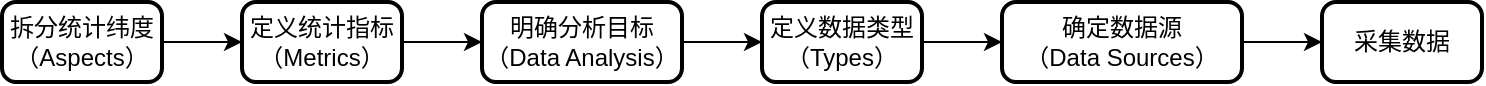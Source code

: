 <mxfile version="14.4.8" type="device"><diagram id="bLxudtKhZkq1rcRNf9k2" name="第 1 页"><mxGraphModel dx="946" dy="506" grid="1" gridSize="10" guides="1" tooltips="1" connect="1" arrows="1" fold="1" page="1" pageScale="1" pageWidth="1100" pageHeight="850" math="0" shadow="0"><root><mxCell id="0"/><mxCell id="1" parent="0"/><mxCell id="m1i-ZjIA8hzz1z4mjUw6-1" style="edgeStyle=orthogonalEdgeStyle;rounded=0;orthogonalLoop=1;jettySize=auto;html=1;entryX=0;entryY=0.5;entryDx=0;entryDy=0;" edge="1" parent="1" source="m1i-ZjIA8hzz1z4mjUw6-2" target="m1i-ZjIA8hzz1z4mjUw6-4"><mxGeometry relative="1" as="geometry"/></mxCell><mxCell id="m1i-ZjIA8hzz1z4mjUw6-2" value="拆分统计纬度&lt;br&gt;（Aspects）" style="rounded=1;whiteSpace=wrap;html=1;absoluteArcSize=1;arcSize=14;strokeWidth=2;" vertex="1" parent="1"><mxGeometry x="50" y="130" width="80" height="40" as="geometry"/></mxCell><mxCell id="m1i-ZjIA8hzz1z4mjUw6-3" style="edgeStyle=orthogonalEdgeStyle;rounded=0;orthogonalLoop=1;jettySize=auto;html=1;entryX=0;entryY=0.5;entryDx=0;entryDy=0;" edge="1" parent="1" source="m1i-ZjIA8hzz1z4mjUw6-4" target="m1i-ZjIA8hzz1z4mjUw6-11"><mxGeometry relative="1" as="geometry"/></mxCell><mxCell id="m1i-ZjIA8hzz1z4mjUw6-4" value="定义统计指标&lt;br&gt;（Metrics）" style="rounded=1;whiteSpace=wrap;html=1;absoluteArcSize=1;arcSize=14;strokeWidth=2;" vertex="1" parent="1"><mxGeometry x="170" y="130" width="80" height="40" as="geometry"/></mxCell><mxCell id="m1i-ZjIA8hzz1z4mjUw6-5" style="edgeStyle=orthogonalEdgeStyle;rounded=0;orthogonalLoop=1;jettySize=auto;html=1;" edge="1" parent="1" source="m1i-ZjIA8hzz1z4mjUw6-6" target="m1i-ZjIA8hzz1z4mjUw6-8"><mxGeometry relative="1" as="geometry"/></mxCell><mxCell id="m1i-ZjIA8hzz1z4mjUw6-6" value="定义数据类型&lt;br&gt;（Types）" style="rounded=1;whiteSpace=wrap;html=1;absoluteArcSize=1;arcSize=14;strokeWidth=2;" vertex="1" parent="1"><mxGeometry x="430" y="130" width="80" height="40" as="geometry"/></mxCell><mxCell id="m1i-ZjIA8hzz1z4mjUw6-7" style="edgeStyle=orthogonalEdgeStyle;rounded=0;orthogonalLoop=1;jettySize=auto;html=1;" edge="1" parent="1" source="m1i-ZjIA8hzz1z4mjUw6-8" target="m1i-ZjIA8hzz1z4mjUw6-9"><mxGeometry relative="1" as="geometry"/></mxCell><mxCell id="m1i-ZjIA8hzz1z4mjUw6-8" value="确定数据源&lt;br&gt;（Data Sources）" style="rounded=1;whiteSpace=wrap;html=1;absoluteArcSize=1;arcSize=14;strokeWidth=2;" vertex="1" parent="1"><mxGeometry x="550" y="130" width="120" height="40" as="geometry"/></mxCell><mxCell id="m1i-ZjIA8hzz1z4mjUw6-9" value="采集数据" style="rounded=1;whiteSpace=wrap;html=1;absoluteArcSize=1;arcSize=14;strokeWidth=2;" vertex="1" parent="1"><mxGeometry x="710" y="130" width="80" height="40" as="geometry"/></mxCell><mxCell id="m1i-ZjIA8hzz1z4mjUw6-12" style="edgeStyle=orthogonalEdgeStyle;rounded=0;orthogonalLoop=1;jettySize=auto;html=1;entryX=0;entryY=0.5;entryDx=0;entryDy=0;" edge="1" parent="1" source="m1i-ZjIA8hzz1z4mjUw6-11" target="m1i-ZjIA8hzz1z4mjUw6-6"><mxGeometry relative="1" as="geometry"/></mxCell><mxCell id="m1i-ZjIA8hzz1z4mjUw6-11" value="明确分析目标&lt;br&gt;（Data Analysis）" style="rounded=1;whiteSpace=wrap;html=1;absoluteArcSize=1;arcSize=14;strokeWidth=2;" vertex="1" parent="1"><mxGeometry x="290" y="130" width="100" height="40" as="geometry"/></mxCell></root></mxGraphModel></diagram></mxfile>